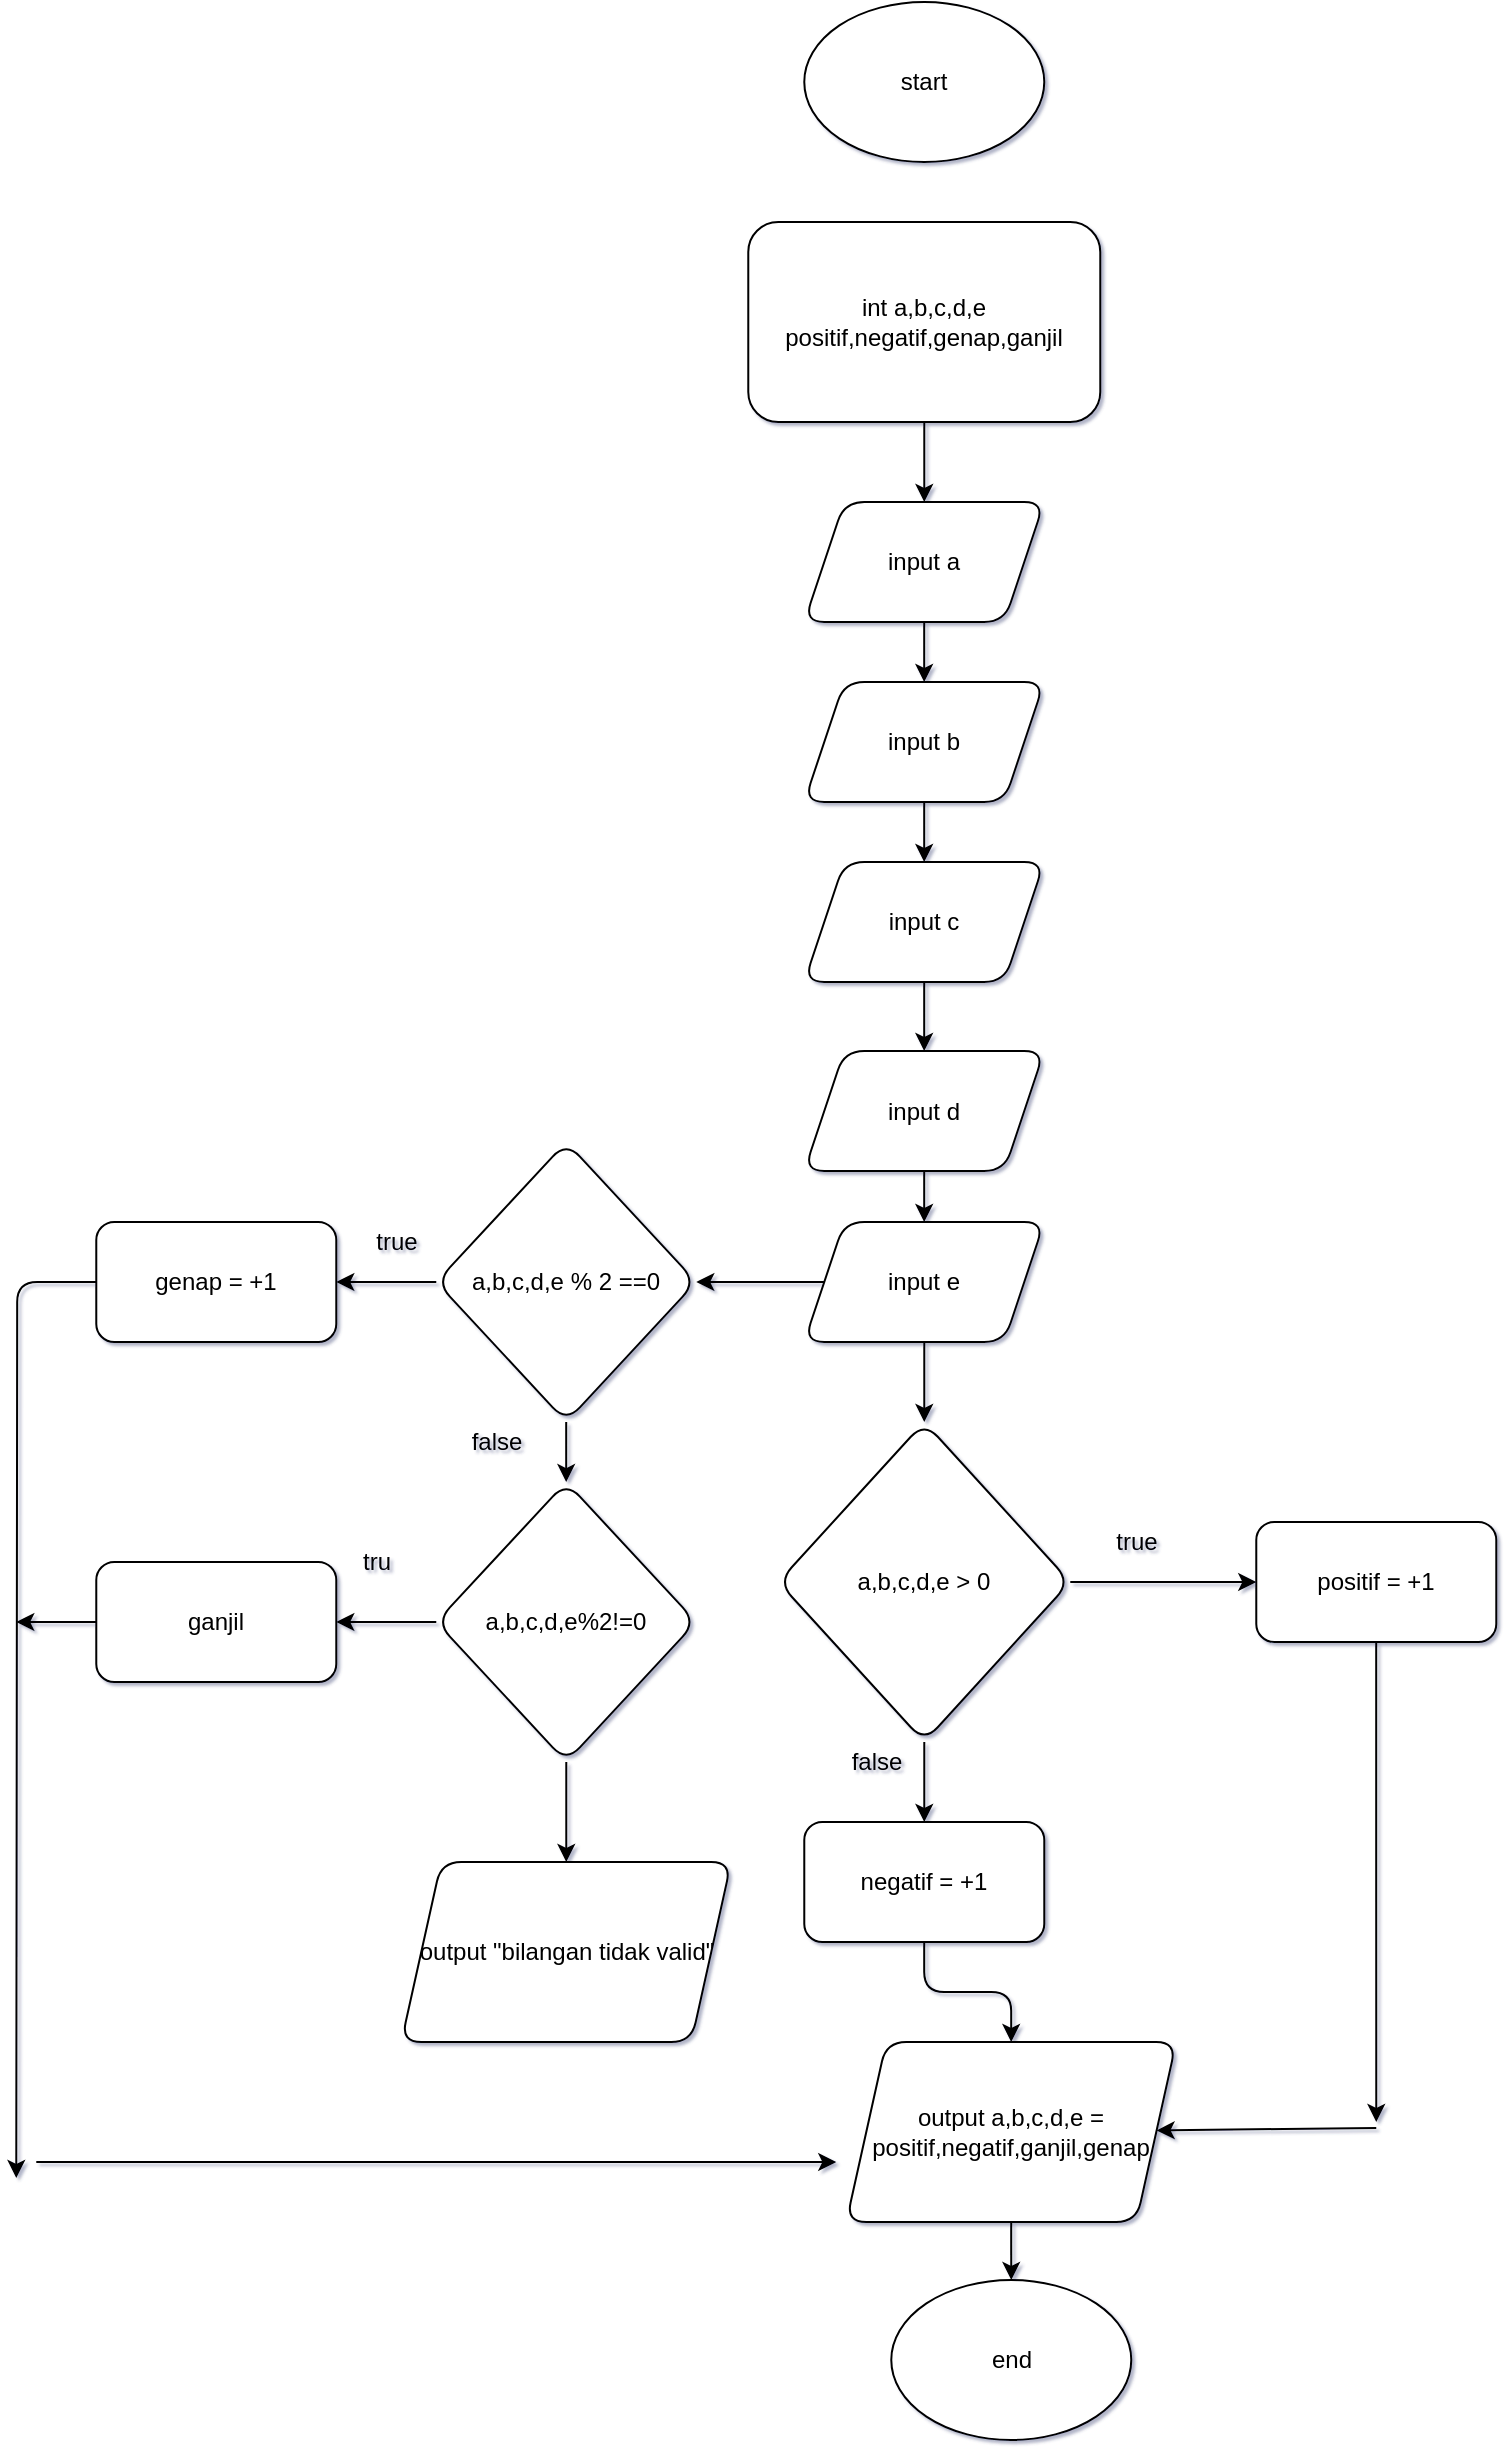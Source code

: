<mxfile version="13.7.7" type="github">
  <diagram id="C5RBs43oDa-KdzZeNtuy" name="Page-1">
    <mxGraphModel dx="1848" dy="487" grid="1" gridSize="10" guides="1" tooltips="1" connect="1" arrows="1" fold="1" page="1" pageScale="1" pageWidth="827" pageHeight="1169" math="0" shadow="1">
      <root>
        <mxCell id="WIyWlLk6GJQsqaUBKTNV-0" />
        <mxCell id="WIyWlLk6GJQsqaUBKTNV-1" parent="WIyWlLk6GJQsqaUBKTNV-0" />
        <mxCell id="EDxwUphl_wS29YdYm78Z-2" value="start" style="ellipse;whiteSpace=wrap;html=1;rounded=1;" vertex="1" parent="WIyWlLk6GJQsqaUBKTNV-1">
          <mxGeometry x="-85.86" y="40" width="120" height="80" as="geometry" />
        </mxCell>
        <mxCell id="EDxwUphl_wS29YdYm78Z-5" value="" style="edgeStyle=orthogonalEdgeStyle;orthogonalLoop=1;jettySize=auto;html=1;" edge="1" parent="WIyWlLk6GJQsqaUBKTNV-1" source="EDxwUphl_wS29YdYm78Z-3" target="EDxwUphl_wS29YdYm78Z-4">
          <mxGeometry relative="1" as="geometry" />
        </mxCell>
        <mxCell id="EDxwUphl_wS29YdYm78Z-3" value="int a,b,c,d,e&lt;br&gt;positif,negatif,genap,ganjil" style="whiteSpace=wrap;html=1;rounded=1;" vertex="1" parent="WIyWlLk6GJQsqaUBKTNV-1">
          <mxGeometry x="-113.86" y="150" width="176" height="100" as="geometry" />
        </mxCell>
        <mxCell id="EDxwUphl_wS29YdYm78Z-11" value="" style="edgeStyle=orthogonalEdgeStyle;orthogonalLoop=1;jettySize=auto;html=1;" edge="1" parent="WIyWlLk6GJQsqaUBKTNV-1" source="EDxwUphl_wS29YdYm78Z-4" target="EDxwUphl_wS29YdYm78Z-6">
          <mxGeometry relative="1" as="geometry" />
        </mxCell>
        <mxCell id="EDxwUphl_wS29YdYm78Z-4" value="input a" style="shape=parallelogram;perimeter=parallelogramPerimeter;whiteSpace=wrap;html=1;fixedSize=1;rounded=1;" vertex="1" parent="WIyWlLk6GJQsqaUBKTNV-1">
          <mxGeometry x="-85.86" y="290" width="120" height="60" as="geometry" />
        </mxCell>
        <mxCell id="EDxwUphl_wS29YdYm78Z-12" value="" style="edgeStyle=orthogonalEdgeStyle;orthogonalLoop=1;jettySize=auto;html=1;" edge="1" parent="WIyWlLk6GJQsqaUBKTNV-1" source="EDxwUphl_wS29YdYm78Z-6" target="EDxwUphl_wS29YdYm78Z-7">
          <mxGeometry relative="1" as="geometry" />
        </mxCell>
        <mxCell id="EDxwUphl_wS29YdYm78Z-6" value="input b" style="shape=parallelogram;perimeter=parallelogramPerimeter;whiteSpace=wrap;html=1;fixedSize=1;rounded=1;" vertex="1" parent="WIyWlLk6GJQsqaUBKTNV-1">
          <mxGeometry x="-85.86" y="380" width="120" height="60" as="geometry" />
        </mxCell>
        <mxCell id="EDxwUphl_wS29YdYm78Z-14" value="" style="edgeStyle=orthogonalEdgeStyle;orthogonalLoop=1;jettySize=auto;html=1;" edge="1" parent="WIyWlLk6GJQsqaUBKTNV-1" source="EDxwUphl_wS29YdYm78Z-7" target="EDxwUphl_wS29YdYm78Z-8">
          <mxGeometry relative="1" as="geometry" />
        </mxCell>
        <mxCell id="EDxwUphl_wS29YdYm78Z-7" value="input c" style="shape=parallelogram;perimeter=parallelogramPerimeter;whiteSpace=wrap;html=1;fixedSize=1;rounded=1;" vertex="1" parent="WIyWlLk6GJQsqaUBKTNV-1">
          <mxGeometry x="-85.86" y="470" width="120" height="60" as="geometry" />
        </mxCell>
        <mxCell id="EDxwUphl_wS29YdYm78Z-15" value="" style="edgeStyle=orthogonalEdgeStyle;orthogonalLoop=1;jettySize=auto;html=1;" edge="1" parent="WIyWlLk6GJQsqaUBKTNV-1" source="EDxwUphl_wS29YdYm78Z-8" target="EDxwUphl_wS29YdYm78Z-9">
          <mxGeometry relative="1" as="geometry" />
        </mxCell>
        <mxCell id="EDxwUphl_wS29YdYm78Z-8" value="input d" style="shape=parallelogram;perimeter=parallelogramPerimeter;whiteSpace=wrap;html=1;fixedSize=1;rounded=1;" vertex="1" parent="WIyWlLk6GJQsqaUBKTNV-1">
          <mxGeometry x="-85.86" y="564.5" width="120" height="60" as="geometry" />
        </mxCell>
        <mxCell id="EDxwUphl_wS29YdYm78Z-16" value="" style="edgeStyle=orthogonalEdgeStyle;orthogonalLoop=1;jettySize=auto;html=1;" edge="1" parent="WIyWlLk6GJQsqaUBKTNV-1" source="EDxwUphl_wS29YdYm78Z-9" target="EDxwUphl_wS29YdYm78Z-10">
          <mxGeometry relative="1" as="geometry" />
        </mxCell>
        <mxCell id="EDxwUphl_wS29YdYm78Z-29" value="" style="edgeStyle=orthogonalEdgeStyle;orthogonalLoop=1;jettySize=auto;html=1;" edge="1" parent="WIyWlLk6GJQsqaUBKTNV-1" source="EDxwUphl_wS29YdYm78Z-9" target="EDxwUphl_wS29YdYm78Z-28">
          <mxGeometry relative="1" as="geometry" />
        </mxCell>
        <mxCell id="EDxwUphl_wS29YdYm78Z-9" value="input e" style="shape=parallelogram;perimeter=parallelogramPerimeter;whiteSpace=wrap;html=1;fixedSize=1;rounded=1;" vertex="1" parent="WIyWlLk6GJQsqaUBKTNV-1">
          <mxGeometry x="-85.86" y="650" width="120" height="60" as="geometry" />
        </mxCell>
        <mxCell id="EDxwUphl_wS29YdYm78Z-18" value="" style="edgeStyle=orthogonalEdgeStyle;orthogonalLoop=1;jettySize=auto;html=1;" edge="1" parent="WIyWlLk6GJQsqaUBKTNV-1" source="EDxwUphl_wS29YdYm78Z-10" target="EDxwUphl_wS29YdYm78Z-17">
          <mxGeometry relative="1" as="geometry" />
        </mxCell>
        <mxCell id="EDxwUphl_wS29YdYm78Z-21" value="" style="edgeStyle=orthogonalEdgeStyle;orthogonalLoop=1;jettySize=auto;html=1;" edge="1" parent="WIyWlLk6GJQsqaUBKTNV-1" source="EDxwUphl_wS29YdYm78Z-10" target="EDxwUphl_wS29YdYm78Z-20">
          <mxGeometry relative="1" as="geometry" />
        </mxCell>
        <mxCell id="EDxwUphl_wS29YdYm78Z-10" value="a,b,c,d,e % 2 ==0" style="rhombus;whiteSpace=wrap;html=1;rounded=1;" vertex="1" parent="WIyWlLk6GJQsqaUBKTNV-1">
          <mxGeometry x="-269.86" y="610" width="130" height="140" as="geometry" />
        </mxCell>
        <mxCell id="EDxwUphl_wS29YdYm78Z-35" style="edgeStyle=orthogonalEdgeStyle;orthogonalLoop=1;jettySize=auto;html=1;" edge="1" parent="WIyWlLk6GJQsqaUBKTNV-1" source="EDxwUphl_wS29YdYm78Z-17">
          <mxGeometry relative="1" as="geometry">
            <mxPoint x="-479.86" y="1128" as="targetPoint" />
          </mxGeometry>
        </mxCell>
        <mxCell id="EDxwUphl_wS29YdYm78Z-17" value="genap = +1" style="whiteSpace=wrap;html=1;rounded=1;" vertex="1" parent="WIyWlLk6GJQsqaUBKTNV-1">
          <mxGeometry x="-439.86" y="650" width="120" height="60" as="geometry" />
        </mxCell>
        <mxCell id="EDxwUphl_wS29YdYm78Z-19" value="true" style="text;html=1;align=center;verticalAlign=middle;resizable=0;points=[];autosize=1;rounded=1;" vertex="1" parent="WIyWlLk6GJQsqaUBKTNV-1">
          <mxGeometry x="-309.86" y="650" width="40" height="20" as="geometry" />
        </mxCell>
        <mxCell id="EDxwUphl_wS29YdYm78Z-24" value="" style="edgeStyle=orthogonalEdgeStyle;orthogonalLoop=1;jettySize=auto;html=1;" edge="1" parent="WIyWlLk6GJQsqaUBKTNV-1" source="EDxwUphl_wS29YdYm78Z-20" target="EDxwUphl_wS29YdYm78Z-23">
          <mxGeometry relative="1" as="geometry" />
        </mxCell>
        <mxCell id="EDxwUphl_wS29YdYm78Z-27" value="" style="edgeStyle=orthogonalEdgeStyle;orthogonalLoop=1;jettySize=auto;html=1;" edge="1" parent="WIyWlLk6GJQsqaUBKTNV-1" source="EDxwUphl_wS29YdYm78Z-20" target="EDxwUphl_wS29YdYm78Z-26">
          <mxGeometry relative="1" as="geometry" />
        </mxCell>
        <mxCell id="EDxwUphl_wS29YdYm78Z-20" value="a,b,c,d,e%2!=0" style="rhombus;whiteSpace=wrap;html=1;rounded=1;" vertex="1" parent="WIyWlLk6GJQsqaUBKTNV-1">
          <mxGeometry x="-269.86" y="780" width="130" height="140" as="geometry" />
        </mxCell>
        <mxCell id="EDxwUphl_wS29YdYm78Z-22" value="false" style="text;html=1;align=center;verticalAlign=middle;resizable=0;points=[];autosize=1;rounded=1;" vertex="1" parent="WIyWlLk6GJQsqaUBKTNV-1">
          <mxGeometry x="-259.86" y="750" width="40" height="20" as="geometry" />
        </mxCell>
        <mxCell id="EDxwUphl_wS29YdYm78Z-36" style="edgeStyle=orthogonalEdgeStyle;orthogonalLoop=1;jettySize=auto;html=1;" edge="1" parent="WIyWlLk6GJQsqaUBKTNV-1" source="EDxwUphl_wS29YdYm78Z-23">
          <mxGeometry relative="1" as="geometry">
            <mxPoint x="-479.86" y="850" as="targetPoint" />
          </mxGeometry>
        </mxCell>
        <mxCell id="EDxwUphl_wS29YdYm78Z-23" value="ganjil" style="whiteSpace=wrap;html=1;rounded=1;" vertex="1" parent="WIyWlLk6GJQsqaUBKTNV-1">
          <mxGeometry x="-439.86" y="820" width="120" height="60" as="geometry" />
        </mxCell>
        <mxCell id="EDxwUphl_wS29YdYm78Z-25" value="tru" style="text;html=1;align=center;verticalAlign=middle;resizable=0;points=[];autosize=1;rounded=1;" vertex="1" parent="WIyWlLk6GJQsqaUBKTNV-1">
          <mxGeometry x="-314.86" y="810" width="30" height="20" as="geometry" />
        </mxCell>
        <mxCell id="EDxwUphl_wS29YdYm78Z-26" value="output &quot;bilangan tidak valid&quot;" style="shape=parallelogram;perimeter=parallelogramPerimeter;whiteSpace=wrap;html=1;fixedSize=1;rounded=1;" vertex="1" parent="WIyWlLk6GJQsqaUBKTNV-1">
          <mxGeometry x="-287.36" y="970" width="165" height="90" as="geometry" />
        </mxCell>
        <mxCell id="EDxwUphl_wS29YdYm78Z-31" value="" style="edgeStyle=orthogonalEdgeStyle;orthogonalLoop=1;jettySize=auto;html=1;" edge="1" parent="WIyWlLk6GJQsqaUBKTNV-1" source="EDxwUphl_wS29YdYm78Z-28" target="EDxwUphl_wS29YdYm78Z-30">
          <mxGeometry relative="1" as="geometry" />
        </mxCell>
        <mxCell id="EDxwUphl_wS29YdYm78Z-34" value="" style="edgeStyle=orthogonalEdgeStyle;orthogonalLoop=1;jettySize=auto;html=1;" edge="1" parent="WIyWlLk6GJQsqaUBKTNV-1" source="EDxwUphl_wS29YdYm78Z-28" target="EDxwUphl_wS29YdYm78Z-33">
          <mxGeometry relative="1" as="geometry" />
        </mxCell>
        <mxCell id="EDxwUphl_wS29YdYm78Z-28" value="a,b,c,d,e &amp;gt; 0" style="rhombus;whiteSpace=wrap;html=1;rounded=1;" vertex="1" parent="WIyWlLk6GJQsqaUBKTNV-1">
          <mxGeometry x="-98.86" y="750" width="146" height="160" as="geometry" />
        </mxCell>
        <mxCell id="EDxwUphl_wS29YdYm78Z-40" style="edgeStyle=orthogonalEdgeStyle;orthogonalLoop=1;jettySize=auto;html=1;" edge="1" parent="WIyWlLk6GJQsqaUBKTNV-1" source="EDxwUphl_wS29YdYm78Z-30">
          <mxGeometry relative="1" as="geometry">
            <mxPoint x="200.14" y="1100" as="targetPoint" />
          </mxGeometry>
        </mxCell>
        <mxCell id="EDxwUphl_wS29YdYm78Z-30" value="positif = +1" style="whiteSpace=wrap;html=1;rounded=1;" vertex="1" parent="WIyWlLk6GJQsqaUBKTNV-1">
          <mxGeometry x="140.14" y="800" width="120" height="60" as="geometry" />
        </mxCell>
        <mxCell id="EDxwUphl_wS29YdYm78Z-32" value="true" style="text;html=1;align=center;verticalAlign=middle;resizable=0;points=[];autosize=1;rounded=1;" vertex="1" parent="WIyWlLk6GJQsqaUBKTNV-1">
          <mxGeometry x="60.14" y="800" width="40" height="20" as="geometry" />
        </mxCell>
        <mxCell id="EDxwUphl_wS29YdYm78Z-39" style="edgeStyle=orthogonalEdgeStyle;orthogonalLoop=1;jettySize=auto;html=1;" edge="1" parent="WIyWlLk6GJQsqaUBKTNV-1" source="EDxwUphl_wS29YdYm78Z-33" target="EDxwUphl_wS29YdYm78Z-37">
          <mxGeometry relative="1" as="geometry" />
        </mxCell>
        <mxCell id="EDxwUphl_wS29YdYm78Z-33" value="negatif = +1" style="whiteSpace=wrap;html=1;rounded=1;" vertex="1" parent="WIyWlLk6GJQsqaUBKTNV-1">
          <mxGeometry x="-85.86" y="950" width="120" height="60" as="geometry" />
        </mxCell>
        <mxCell id="EDxwUphl_wS29YdYm78Z-45" value="" style="edgeStyle=orthogonalEdgeStyle;orthogonalLoop=1;jettySize=auto;html=1;" edge="1" parent="WIyWlLk6GJQsqaUBKTNV-1" source="EDxwUphl_wS29YdYm78Z-37" target="EDxwUphl_wS29YdYm78Z-44">
          <mxGeometry relative="1" as="geometry" />
        </mxCell>
        <mxCell id="EDxwUphl_wS29YdYm78Z-37" value="output a,b,c,d,e = positif,negatif,ganjil,genap" style="shape=parallelogram;perimeter=parallelogramPerimeter;whiteSpace=wrap;html=1;fixedSize=1;rounded=1;" vertex="1" parent="WIyWlLk6GJQsqaUBKTNV-1">
          <mxGeometry x="-64.86" y="1060" width="165" height="90" as="geometry" />
        </mxCell>
        <mxCell id="EDxwUphl_wS29YdYm78Z-38" value="" style="endArrow=classic;html=1;" edge="1" parent="WIyWlLk6GJQsqaUBKTNV-1">
          <mxGeometry width="50" height="50" relative="1" as="geometry">
            <mxPoint x="-469.86" y="1120" as="sourcePoint" />
            <mxPoint x="-69.86" y="1120" as="targetPoint" />
          </mxGeometry>
        </mxCell>
        <mxCell id="EDxwUphl_wS29YdYm78Z-43" value="" style="endArrow=classic;html=1;" edge="1" parent="WIyWlLk6GJQsqaUBKTNV-1" target="EDxwUphl_wS29YdYm78Z-37">
          <mxGeometry width="50" height="50" relative="1" as="geometry">
            <mxPoint x="200.14" y="1103" as="sourcePoint" />
            <mxPoint x="200.14" y="1060" as="targetPoint" />
          </mxGeometry>
        </mxCell>
        <mxCell id="EDxwUphl_wS29YdYm78Z-44" value="end" style="ellipse;whiteSpace=wrap;html=1;rounded=1;" vertex="1" parent="WIyWlLk6GJQsqaUBKTNV-1">
          <mxGeometry x="-42.36" y="1179" width="120" height="80" as="geometry" />
        </mxCell>
        <mxCell id="EDxwUphl_wS29YdYm78Z-46" value="false" style="text;html=1;align=center;verticalAlign=middle;resizable=0;points=[];autosize=1;" vertex="1" parent="WIyWlLk6GJQsqaUBKTNV-1">
          <mxGeometry x="-70" y="910" width="40" height="20" as="geometry" />
        </mxCell>
      </root>
    </mxGraphModel>
  </diagram>
</mxfile>
